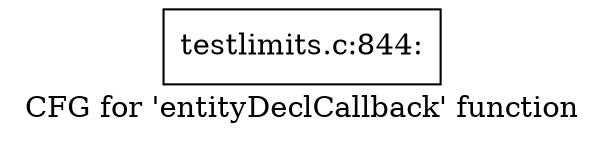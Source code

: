 digraph "CFG for 'entityDeclCallback' function" {
	label="CFG for 'entityDeclCallback' function";

	Node0x4c02610 [shape=record,label="{testlimits.c:844:}"];
}

